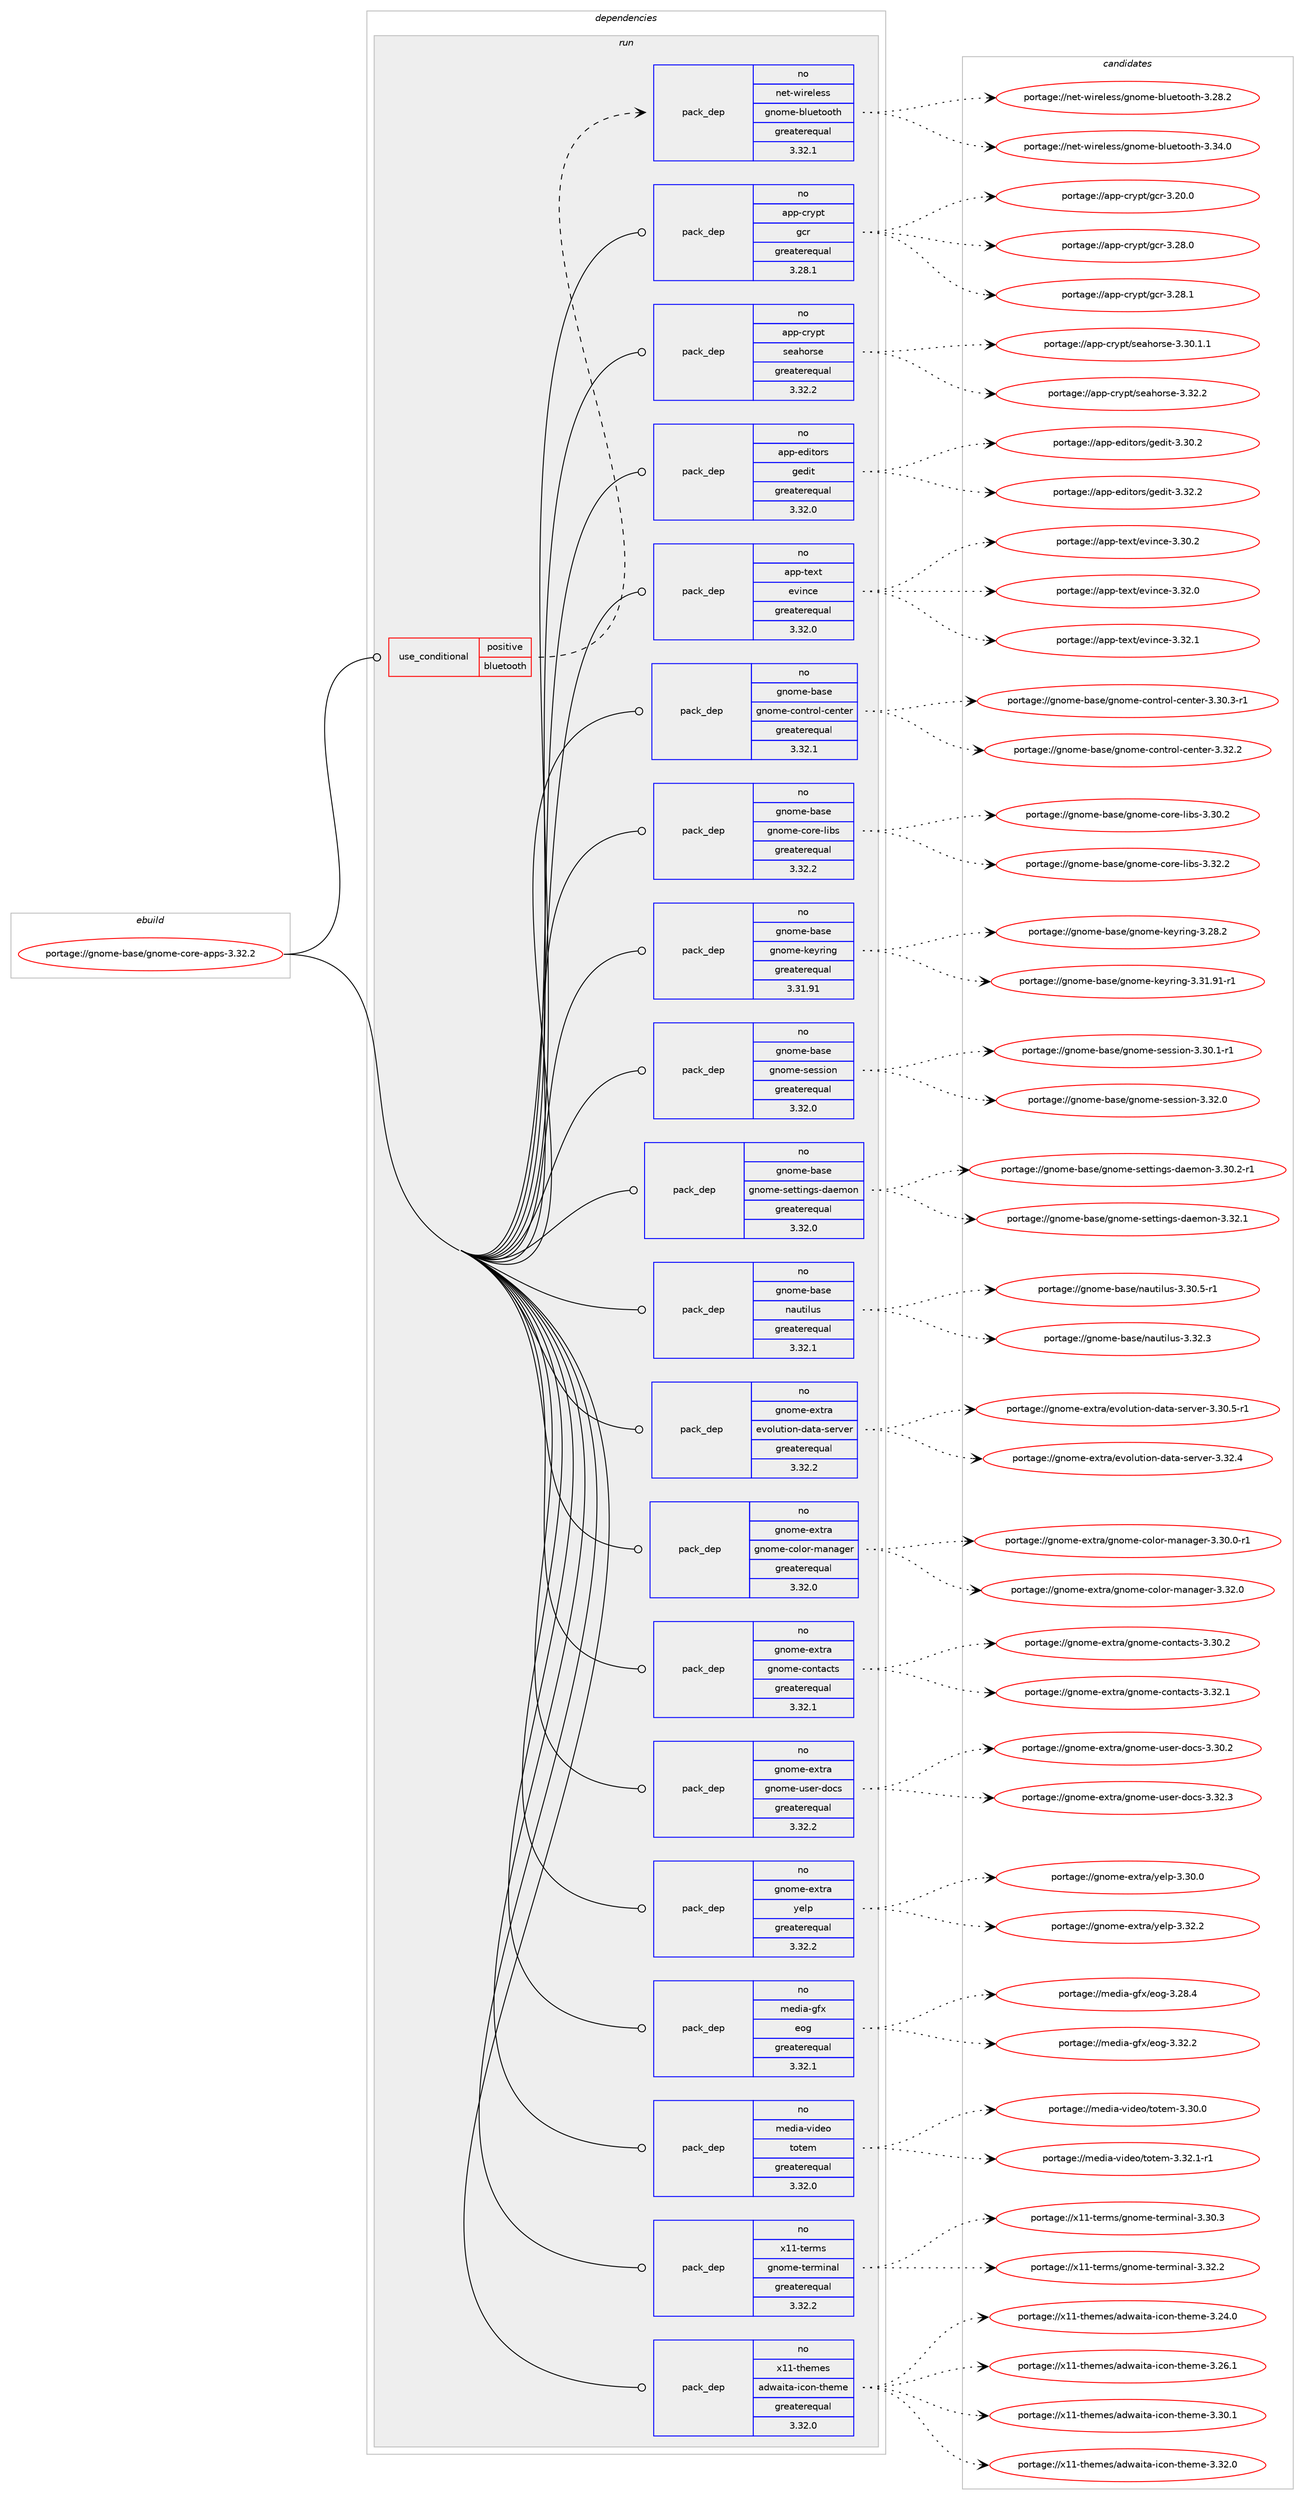 digraph prolog {

# *************
# Graph options
# *************

newrank=true;
concentrate=true;
compound=true;
graph [rankdir=LR,fontname=Helvetica,fontsize=10,ranksep=1.5];#, ranksep=2.5, nodesep=0.2];
edge  [arrowhead=vee];
node  [fontname=Helvetica,fontsize=10];

# **********
# The ebuild
# **********

subgraph cluster_leftcol {
color=gray;
rank=same;
label=<<i>ebuild</i>>;
id [label="portage://gnome-base/gnome-core-apps-3.32.2", color=red, width=4, href="../gnome-base/gnome-core-apps-3.32.2.svg"];
}

# ****************
# The dependencies
# ****************

subgraph cluster_midcol {
color=gray;
label=<<i>dependencies</i>>;
subgraph cluster_compile {
fillcolor="#eeeeee";
style=filled;
label=<<i>compile</i>>;
}
subgraph cluster_compileandrun {
fillcolor="#eeeeee";
style=filled;
label=<<i>compile and run</i>>;
}
subgraph cluster_run {
fillcolor="#eeeeee";
style=filled;
label=<<i>run</i>>;
subgraph cond73999 {
dependency278371 [label=<<TABLE BORDER="0" CELLBORDER="1" CELLSPACING="0" CELLPADDING="4"><TR><TD ROWSPAN="3" CELLPADDING="10">use_conditional</TD></TR><TR><TD>positive</TD></TR><TR><TD>bluetooth</TD></TR></TABLE>>, shape=none, color=red];
subgraph pack200320 {
dependency278372 [label=<<TABLE BORDER="0" CELLBORDER="1" CELLSPACING="0" CELLPADDING="4" WIDTH="220"><TR><TD ROWSPAN="6" CELLPADDING="30">pack_dep</TD></TR><TR><TD WIDTH="110">no</TD></TR><TR><TD>net-wireless</TD></TR><TR><TD>gnome-bluetooth</TD></TR><TR><TD>greaterequal</TD></TR><TR><TD>3.32.1</TD></TR></TABLE>>, shape=none, color=blue];
}
dependency278371:e -> dependency278372:w [weight=20,style="dashed",arrowhead="vee"];
}
id:e -> dependency278371:w [weight=20,style="solid",arrowhead="odot"];
subgraph pack200321 {
dependency278373 [label=<<TABLE BORDER="0" CELLBORDER="1" CELLSPACING="0" CELLPADDING="4" WIDTH="220"><TR><TD ROWSPAN="6" CELLPADDING="30">pack_dep</TD></TR><TR><TD WIDTH="110">no</TD></TR><TR><TD>app-crypt</TD></TR><TR><TD>gcr</TD></TR><TR><TD>greaterequal</TD></TR><TR><TD>3.28.1</TD></TR></TABLE>>, shape=none, color=blue];
}
id:e -> dependency278373:w [weight=20,style="solid",arrowhead="odot"];
subgraph pack200322 {
dependency278374 [label=<<TABLE BORDER="0" CELLBORDER="1" CELLSPACING="0" CELLPADDING="4" WIDTH="220"><TR><TD ROWSPAN="6" CELLPADDING="30">pack_dep</TD></TR><TR><TD WIDTH="110">no</TD></TR><TR><TD>app-crypt</TD></TR><TR><TD>seahorse</TD></TR><TR><TD>greaterequal</TD></TR><TR><TD>3.32.2</TD></TR></TABLE>>, shape=none, color=blue];
}
id:e -> dependency278374:w [weight=20,style="solid",arrowhead="odot"];
subgraph pack200323 {
dependency278375 [label=<<TABLE BORDER="0" CELLBORDER="1" CELLSPACING="0" CELLPADDING="4" WIDTH="220"><TR><TD ROWSPAN="6" CELLPADDING="30">pack_dep</TD></TR><TR><TD WIDTH="110">no</TD></TR><TR><TD>app-editors</TD></TR><TR><TD>gedit</TD></TR><TR><TD>greaterequal</TD></TR><TR><TD>3.32.0</TD></TR></TABLE>>, shape=none, color=blue];
}
id:e -> dependency278375:w [weight=20,style="solid",arrowhead="odot"];
subgraph pack200324 {
dependency278376 [label=<<TABLE BORDER="0" CELLBORDER="1" CELLSPACING="0" CELLPADDING="4" WIDTH="220"><TR><TD ROWSPAN="6" CELLPADDING="30">pack_dep</TD></TR><TR><TD WIDTH="110">no</TD></TR><TR><TD>app-text</TD></TR><TR><TD>evince</TD></TR><TR><TD>greaterequal</TD></TR><TR><TD>3.32.0</TD></TR></TABLE>>, shape=none, color=blue];
}
id:e -> dependency278376:w [weight=20,style="solid",arrowhead="odot"];
subgraph pack200325 {
dependency278377 [label=<<TABLE BORDER="0" CELLBORDER="1" CELLSPACING="0" CELLPADDING="4" WIDTH="220"><TR><TD ROWSPAN="6" CELLPADDING="30">pack_dep</TD></TR><TR><TD WIDTH="110">no</TD></TR><TR><TD>gnome-base</TD></TR><TR><TD>gnome-control-center</TD></TR><TR><TD>greaterequal</TD></TR><TR><TD>3.32.1</TD></TR></TABLE>>, shape=none, color=blue];
}
id:e -> dependency278377:w [weight=20,style="solid",arrowhead="odot"];
subgraph pack200326 {
dependency278378 [label=<<TABLE BORDER="0" CELLBORDER="1" CELLSPACING="0" CELLPADDING="4" WIDTH="220"><TR><TD ROWSPAN="6" CELLPADDING="30">pack_dep</TD></TR><TR><TD WIDTH="110">no</TD></TR><TR><TD>gnome-base</TD></TR><TR><TD>gnome-core-libs</TD></TR><TR><TD>greaterequal</TD></TR><TR><TD>3.32.2</TD></TR></TABLE>>, shape=none, color=blue];
}
id:e -> dependency278378:w [weight=20,style="solid",arrowhead="odot"];
subgraph pack200327 {
dependency278379 [label=<<TABLE BORDER="0" CELLBORDER="1" CELLSPACING="0" CELLPADDING="4" WIDTH="220"><TR><TD ROWSPAN="6" CELLPADDING="30">pack_dep</TD></TR><TR><TD WIDTH="110">no</TD></TR><TR><TD>gnome-base</TD></TR><TR><TD>gnome-keyring</TD></TR><TR><TD>greaterequal</TD></TR><TR><TD>3.31.91</TD></TR></TABLE>>, shape=none, color=blue];
}
id:e -> dependency278379:w [weight=20,style="solid",arrowhead="odot"];
subgraph pack200328 {
dependency278380 [label=<<TABLE BORDER="0" CELLBORDER="1" CELLSPACING="0" CELLPADDING="4" WIDTH="220"><TR><TD ROWSPAN="6" CELLPADDING="30">pack_dep</TD></TR><TR><TD WIDTH="110">no</TD></TR><TR><TD>gnome-base</TD></TR><TR><TD>gnome-session</TD></TR><TR><TD>greaterequal</TD></TR><TR><TD>3.32.0</TD></TR></TABLE>>, shape=none, color=blue];
}
id:e -> dependency278380:w [weight=20,style="solid",arrowhead="odot"];
subgraph pack200329 {
dependency278381 [label=<<TABLE BORDER="0" CELLBORDER="1" CELLSPACING="0" CELLPADDING="4" WIDTH="220"><TR><TD ROWSPAN="6" CELLPADDING="30">pack_dep</TD></TR><TR><TD WIDTH="110">no</TD></TR><TR><TD>gnome-base</TD></TR><TR><TD>gnome-settings-daemon</TD></TR><TR><TD>greaterequal</TD></TR><TR><TD>3.32.0</TD></TR></TABLE>>, shape=none, color=blue];
}
id:e -> dependency278381:w [weight=20,style="solid",arrowhead="odot"];
subgraph pack200330 {
dependency278382 [label=<<TABLE BORDER="0" CELLBORDER="1" CELLSPACING="0" CELLPADDING="4" WIDTH="220"><TR><TD ROWSPAN="6" CELLPADDING="30">pack_dep</TD></TR><TR><TD WIDTH="110">no</TD></TR><TR><TD>gnome-base</TD></TR><TR><TD>nautilus</TD></TR><TR><TD>greaterequal</TD></TR><TR><TD>3.32.1</TD></TR></TABLE>>, shape=none, color=blue];
}
id:e -> dependency278382:w [weight=20,style="solid",arrowhead="odot"];
subgraph pack200331 {
dependency278383 [label=<<TABLE BORDER="0" CELLBORDER="1" CELLSPACING="0" CELLPADDING="4" WIDTH="220"><TR><TD ROWSPAN="6" CELLPADDING="30">pack_dep</TD></TR><TR><TD WIDTH="110">no</TD></TR><TR><TD>gnome-extra</TD></TR><TR><TD>evolution-data-server</TD></TR><TR><TD>greaterequal</TD></TR><TR><TD>3.32.2</TD></TR></TABLE>>, shape=none, color=blue];
}
id:e -> dependency278383:w [weight=20,style="solid",arrowhead="odot"];
subgraph pack200332 {
dependency278384 [label=<<TABLE BORDER="0" CELLBORDER="1" CELLSPACING="0" CELLPADDING="4" WIDTH="220"><TR><TD ROWSPAN="6" CELLPADDING="30">pack_dep</TD></TR><TR><TD WIDTH="110">no</TD></TR><TR><TD>gnome-extra</TD></TR><TR><TD>gnome-color-manager</TD></TR><TR><TD>greaterequal</TD></TR><TR><TD>3.32.0</TD></TR></TABLE>>, shape=none, color=blue];
}
id:e -> dependency278384:w [weight=20,style="solid",arrowhead="odot"];
subgraph pack200333 {
dependency278385 [label=<<TABLE BORDER="0" CELLBORDER="1" CELLSPACING="0" CELLPADDING="4" WIDTH="220"><TR><TD ROWSPAN="6" CELLPADDING="30">pack_dep</TD></TR><TR><TD WIDTH="110">no</TD></TR><TR><TD>gnome-extra</TD></TR><TR><TD>gnome-contacts</TD></TR><TR><TD>greaterequal</TD></TR><TR><TD>3.32.1</TD></TR></TABLE>>, shape=none, color=blue];
}
id:e -> dependency278385:w [weight=20,style="solid",arrowhead="odot"];
subgraph pack200334 {
dependency278386 [label=<<TABLE BORDER="0" CELLBORDER="1" CELLSPACING="0" CELLPADDING="4" WIDTH="220"><TR><TD ROWSPAN="6" CELLPADDING="30">pack_dep</TD></TR><TR><TD WIDTH="110">no</TD></TR><TR><TD>gnome-extra</TD></TR><TR><TD>gnome-user-docs</TD></TR><TR><TD>greaterequal</TD></TR><TR><TD>3.32.2</TD></TR></TABLE>>, shape=none, color=blue];
}
id:e -> dependency278386:w [weight=20,style="solid",arrowhead="odot"];
subgraph pack200335 {
dependency278387 [label=<<TABLE BORDER="0" CELLBORDER="1" CELLSPACING="0" CELLPADDING="4" WIDTH="220"><TR><TD ROWSPAN="6" CELLPADDING="30">pack_dep</TD></TR><TR><TD WIDTH="110">no</TD></TR><TR><TD>gnome-extra</TD></TR><TR><TD>yelp</TD></TR><TR><TD>greaterequal</TD></TR><TR><TD>3.32.2</TD></TR></TABLE>>, shape=none, color=blue];
}
id:e -> dependency278387:w [weight=20,style="solid",arrowhead="odot"];
subgraph pack200336 {
dependency278388 [label=<<TABLE BORDER="0" CELLBORDER="1" CELLSPACING="0" CELLPADDING="4" WIDTH="220"><TR><TD ROWSPAN="6" CELLPADDING="30">pack_dep</TD></TR><TR><TD WIDTH="110">no</TD></TR><TR><TD>media-gfx</TD></TR><TR><TD>eog</TD></TR><TR><TD>greaterequal</TD></TR><TR><TD>3.32.1</TD></TR></TABLE>>, shape=none, color=blue];
}
id:e -> dependency278388:w [weight=20,style="solid",arrowhead="odot"];
subgraph pack200337 {
dependency278389 [label=<<TABLE BORDER="0" CELLBORDER="1" CELLSPACING="0" CELLPADDING="4" WIDTH="220"><TR><TD ROWSPAN="6" CELLPADDING="30">pack_dep</TD></TR><TR><TD WIDTH="110">no</TD></TR><TR><TD>media-video</TD></TR><TR><TD>totem</TD></TR><TR><TD>greaterequal</TD></TR><TR><TD>3.32.0</TD></TR></TABLE>>, shape=none, color=blue];
}
id:e -> dependency278389:w [weight=20,style="solid",arrowhead="odot"];
subgraph pack200338 {
dependency278390 [label=<<TABLE BORDER="0" CELLBORDER="1" CELLSPACING="0" CELLPADDING="4" WIDTH="220"><TR><TD ROWSPAN="6" CELLPADDING="30">pack_dep</TD></TR><TR><TD WIDTH="110">no</TD></TR><TR><TD>x11-terms</TD></TR><TR><TD>gnome-terminal</TD></TR><TR><TD>greaterequal</TD></TR><TR><TD>3.32.2</TD></TR></TABLE>>, shape=none, color=blue];
}
id:e -> dependency278390:w [weight=20,style="solid",arrowhead="odot"];
subgraph pack200339 {
dependency278391 [label=<<TABLE BORDER="0" CELLBORDER="1" CELLSPACING="0" CELLPADDING="4" WIDTH="220"><TR><TD ROWSPAN="6" CELLPADDING="30">pack_dep</TD></TR><TR><TD WIDTH="110">no</TD></TR><TR><TD>x11-themes</TD></TR><TR><TD>adwaita-icon-theme</TD></TR><TR><TD>greaterequal</TD></TR><TR><TD>3.32.0</TD></TR></TABLE>>, shape=none, color=blue];
}
id:e -> dependency278391:w [weight=20,style="solid",arrowhead="odot"];
}
}

# **************
# The candidates
# **************

subgraph cluster_choices {
rank=same;
color=gray;
label=<<i>candidates</i>>;

subgraph choice200320 {
color=black;
nodesep=1;
choiceportage1101011164511910511410110810111511547103110111109101459810811710111611111111610445514650564650 [label="portage://net-wireless/gnome-bluetooth-3.28.2", color=red, width=4,href="../net-wireless/gnome-bluetooth-3.28.2.svg"];
choiceportage1101011164511910511410110810111511547103110111109101459810811710111611111111610445514651524648 [label="portage://net-wireless/gnome-bluetooth-3.34.0", color=red, width=4,href="../net-wireless/gnome-bluetooth-3.34.0.svg"];
dependency278372:e -> choiceportage1101011164511910511410110810111511547103110111109101459810811710111611111111610445514650564650:w [style=dotted,weight="100"];
dependency278372:e -> choiceportage1101011164511910511410110810111511547103110111109101459810811710111611111111610445514651524648:w [style=dotted,weight="100"];
}
subgraph choice200321 {
color=black;
nodesep=1;
choiceportage971121124599114121112116471039911445514650484648 [label="portage://app-crypt/gcr-3.20.0", color=red, width=4,href="../app-crypt/gcr-3.20.0.svg"];
choiceportage971121124599114121112116471039911445514650564648 [label="portage://app-crypt/gcr-3.28.0", color=red, width=4,href="../app-crypt/gcr-3.28.0.svg"];
choiceportage971121124599114121112116471039911445514650564649 [label="portage://app-crypt/gcr-3.28.1", color=red, width=4,href="../app-crypt/gcr-3.28.1.svg"];
dependency278373:e -> choiceportage971121124599114121112116471039911445514650484648:w [style=dotted,weight="100"];
dependency278373:e -> choiceportage971121124599114121112116471039911445514650564648:w [style=dotted,weight="100"];
dependency278373:e -> choiceportage971121124599114121112116471039911445514650564649:w [style=dotted,weight="100"];
}
subgraph choice200322 {
color=black;
nodesep=1;
choiceportage9711211245991141211121164711510197104111114115101455146514846494649 [label="portage://app-crypt/seahorse-3.30.1.1", color=red, width=4,href="../app-crypt/seahorse-3.30.1.1.svg"];
choiceportage971121124599114121112116471151019710411111411510145514651504650 [label="portage://app-crypt/seahorse-3.32.2", color=red, width=4,href="../app-crypt/seahorse-3.32.2.svg"];
dependency278374:e -> choiceportage9711211245991141211121164711510197104111114115101455146514846494649:w [style=dotted,weight="100"];
dependency278374:e -> choiceportage971121124599114121112116471151019710411111411510145514651504650:w [style=dotted,weight="100"];
}
subgraph choice200323 {
color=black;
nodesep=1;
choiceportage97112112451011001051161111141154710310110010511645514651484650 [label="portage://app-editors/gedit-3.30.2", color=red, width=4,href="../app-editors/gedit-3.30.2.svg"];
choiceportage97112112451011001051161111141154710310110010511645514651504650 [label="portage://app-editors/gedit-3.32.2", color=red, width=4,href="../app-editors/gedit-3.32.2.svg"];
dependency278375:e -> choiceportage97112112451011001051161111141154710310110010511645514651484650:w [style=dotted,weight="100"];
dependency278375:e -> choiceportage97112112451011001051161111141154710310110010511645514651504650:w [style=dotted,weight="100"];
}
subgraph choice200324 {
color=black;
nodesep=1;
choiceportage9711211245116101120116471011181051109910145514651484650 [label="portage://app-text/evince-3.30.2", color=red, width=4,href="../app-text/evince-3.30.2.svg"];
choiceportage9711211245116101120116471011181051109910145514651504648 [label="portage://app-text/evince-3.32.0", color=red, width=4,href="../app-text/evince-3.32.0.svg"];
choiceportage9711211245116101120116471011181051109910145514651504649 [label="portage://app-text/evince-3.32.1", color=red, width=4,href="../app-text/evince-3.32.1.svg"];
dependency278376:e -> choiceportage9711211245116101120116471011181051109910145514651484650:w [style=dotted,weight="100"];
dependency278376:e -> choiceportage9711211245116101120116471011181051109910145514651504648:w [style=dotted,weight="100"];
dependency278376:e -> choiceportage9711211245116101120116471011181051109910145514651504649:w [style=dotted,weight="100"];
}
subgraph choice200325 {
color=black;
nodesep=1;
choiceportage1031101111091014598971151014710311011110910145991111101161141111084599101110116101114455146514846514511449 [label="portage://gnome-base/gnome-control-center-3.30.3-r1", color=red, width=4,href="../gnome-base/gnome-control-center-3.30.3-r1.svg"];
choiceportage103110111109101459897115101471031101111091014599111110116114111108459910111011610111445514651504650 [label="portage://gnome-base/gnome-control-center-3.32.2", color=red, width=4,href="../gnome-base/gnome-control-center-3.32.2.svg"];
dependency278377:e -> choiceportage1031101111091014598971151014710311011110910145991111101161141111084599101110116101114455146514846514511449:w [style=dotted,weight="100"];
dependency278377:e -> choiceportage103110111109101459897115101471031101111091014599111110116114111108459910111011610111445514651504650:w [style=dotted,weight="100"];
}
subgraph choice200326 {
color=black;
nodesep=1;
choiceportage103110111109101459897115101471031101111091014599111114101451081059811545514651484650 [label="portage://gnome-base/gnome-core-libs-3.30.2", color=red, width=4,href="../gnome-base/gnome-core-libs-3.30.2.svg"];
choiceportage103110111109101459897115101471031101111091014599111114101451081059811545514651504650 [label="portage://gnome-base/gnome-core-libs-3.32.2", color=red, width=4,href="../gnome-base/gnome-core-libs-3.32.2.svg"];
dependency278378:e -> choiceportage103110111109101459897115101471031101111091014599111114101451081059811545514651484650:w [style=dotted,weight="100"];
dependency278378:e -> choiceportage103110111109101459897115101471031101111091014599111114101451081059811545514651504650:w [style=dotted,weight="100"];
}
subgraph choice200327 {
color=black;
nodesep=1;
choiceportage103110111109101459897115101471031101111091014510710112111410511010345514650564650 [label="portage://gnome-base/gnome-keyring-3.28.2", color=red, width=4,href="../gnome-base/gnome-keyring-3.28.2.svg"];
choiceportage103110111109101459897115101471031101111091014510710112111410511010345514651494657494511449 [label="portage://gnome-base/gnome-keyring-3.31.91-r1", color=red, width=4,href="../gnome-base/gnome-keyring-3.31.91-r1.svg"];
dependency278379:e -> choiceportage103110111109101459897115101471031101111091014510710112111410511010345514650564650:w [style=dotted,weight="100"];
dependency278379:e -> choiceportage103110111109101459897115101471031101111091014510710112111410511010345514651494657494511449:w [style=dotted,weight="100"];
}
subgraph choice200328 {
color=black;
nodesep=1;
choiceportage1031101111091014598971151014710311011110910145115101115115105111110455146514846494511449 [label="portage://gnome-base/gnome-session-3.30.1-r1", color=red, width=4,href="../gnome-base/gnome-session-3.30.1-r1.svg"];
choiceportage103110111109101459897115101471031101111091014511510111511510511111045514651504648 [label="portage://gnome-base/gnome-session-3.32.0", color=red, width=4,href="../gnome-base/gnome-session-3.32.0.svg"];
dependency278380:e -> choiceportage1031101111091014598971151014710311011110910145115101115115105111110455146514846494511449:w [style=dotted,weight="100"];
dependency278380:e -> choiceportage103110111109101459897115101471031101111091014511510111511510511111045514651504648:w [style=dotted,weight="100"];
}
subgraph choice200329 {
color=black;
nodesep=1;
choiceportage10311011110910145989711510147103110111109101451151011161161051101031154510097101109111110455146514846504511449 [label="portage://gnome-base/gnome-settings-daemon-3.30.2-r1", color=red, width=4,href="../gnome-base/gnome-settings-daemon-3.30.2-r1.svg"];
choiceportage1031101111091014598971151014710311011110910145115101116116105110103115451009710110911111045514651504649 [label="portage://gnome-base/gnome-settings-daemon-3.32.1", color=red, width=4,href="../gnome-base/gnome-settings-daemon-3.32.1.svg"];
dependency278381:e -> choiceportage10311011110910145989711510147103110111109101451151011161161051101031154510097101109111110455146514846504511449:w [style=dotted,weight="100"];
dependency278381:e -> choiceportage1031101111091014598971151014710311011110910145115101116116105110103115451009710110911111045514651504649:w [style=dotted,weight="100"];
}
subgraph choice200330 {
color=black;
nodesep=1;
choiceportage1031101111091014598971151014711097117116105108117115455146514846534511449 [label="portage://gnome-base/nautilus-3.30.5-r1", color=red, width=4,href="../gnome-base/nautilus-3.30.5-r1.svg"];
choiceportage103110111109101459897115101471109711711610510811711545514651504651 [label="portage://gnome-base/nautilus-3.32.3", color=red, width=4,href="../gnome-base/nautilus-3.32.3.svg"];
dependency278382:e -> choiceportage1031101111091014598971151014711097117116105108117115455146514846534511449:w [style=dotted,weight="100"];
dependency278382:e -> choiceportage103110111109101459897115101471109711711610510811711545514651504651:w [style=dotted,weight="100"];
}
subgraph choice200331 {
color=black;
nodesep=1;
choiceportage10311011110910145101120116114974710111811110811711610511111045100971169745115101114118101114455146514846534511449 [label="portage://gnome-extra/evolution-data-server-3.30.5-r1", color=red, width=4,href="../gnome-extra/evolution-data-server-3.30.5-r1.svg"];
choiceportage1031101111091014510112011611497471011181111081171161051111104510097116974511510111411810111445514651504652 [label="portage://gnome-extra/evolution-data-server-3.32.4", color=red, width=4,href="../gnome-extra/evolution-data-server-3.32.4.svg"];
dependency278383:e -> choiceportage10311011110910145101120116114974710111811110811711610511111045100971169745115101114118101114455146514846534511449:w [style=dotted,weight="100"];
dependency278383:e -> choiceportage1031101111091014510112011611497471011181111081171161051111104510097116974511510111411810111445514651504652:w [style=dotted,weight="100"];
}
subgraph choice200332 {
color=black;
nodesep=1;
choiceportage1031101111091014510112011611497471031101111091014599111108111114451099711097103101114455146514846484511449 [label="portage://gnome-extra/gnome-color-manager-3.30.0-r1", color=red, width=4,href="../gnome-extra/gnome-color-manager-3.30.0-r1.svg"];
choiceportage103110111109101451011201161149747103110111109101459911110811111445109971109710310111445514651504648 [label="portage://gnome-extra/gnome-color-manager-3.32.0", color=red, width=4,href="../gnome-extra/gnome-color-manager-3.32.0.svg"];
dependency278384:e -> choiceportage1031101111091014510112011611497471031101111091014599111108111114451099711097103101114455146514846484511449:w [style=dotted,weight="100"];
dependency278384:e -> choiceportage103110111109101451011201161149747103110111109101459911110811111445109971109710310111445514651504648:w [style=dotted,weight="100"];
}
subgraph choice200333 {
color=black;
nodesep=1;
choiceportage1031101111091014510112011611497471031101111091014599111110116979911611545514651484650 [label="portage://gnome-extra/gnome-contacts-3.30.2", color=red, width=4,href="../gnome-extra/gnome-contacts-3.30.2.svg"];
choiceportage1031101111091014510112011611497471031101111091014599111110116979911611545514651504649 [label="portage://gnome-extra/gnome-contacts-3.32.1", color=red, width=4,href="../gnome-extra/gnome-contacts-3.32.1.svg"];
dependency278385:e -> choiceportage1031101111091014510112011611497471031101111091014599111110116979911611545514651484650:w [style=dotted,weight="100"];
dependency278385:e -> choiceportage1031101111091014510112011611497471031101111091014599111110116979911611545514651504649:w [style=dotted,weight="100"];
}
subgraph choice200334 {
color=black;
nodesep=1;
choiceportage10311011110910145101120116114974710311011110910145117115101114451001119911545514651484650 [label="portage://gnome-extra/gnome-user-docs-3.30.2", color=red, width=4,href="../gnome-extra/gnome-user-docs-3.30.2.svg"];
choiceportage10311011110910145101120116114974710311011110910145117115101114451001119911545514651504651 [label="portage://gnome-extra/gnome-user-docs-3.32.3", color=red, width=4,href="../gnome-extra/gnome-user-docs-3.32.3.svg"];
dependency278386:e -> choiceportage10311011110910145101120116114974710311011110910145117115101114451001119911545514651484650:w [style=dotted,weight="100"];
dependency278386:e -> choiceportage10311011110910145101120116114974710311011110910145117115101114451001119911545514651504651:w [style=dotted,weight="100"];
}
subgraph choice200335 {
color=black;
nodesep=1;
choiceportage10311011110910145101120116114974712110110811245514651484648 [label="portage://gnome-extra/yelp-3.30.0", color=red, width=4,href="../gnome-extra/yelp-3.30.0.svg"];
choiceportage10311011110910145101120116114974712110110811245514651504650 [label="portage://gnome-extra/yelp-3.32.2", color=red, width=4,href="../gnome-extra/yelp-3.32.2.svg"];
dependency278387:e -> choiceportage10311011110910145101120116114974712110110811245514651484648:w [style=dotted,weight="100"];
dependency278387:e -> choiceportage10311011110910145101120116114974712110110811245514651504650:w [style=dotted,weight="100"];
}
subgraph choice200336 {
color=black;
nodesep=1;
choiceportage10910110010597451031021204710111110345514650564652 [label="portage://media-gfx/eog-3.28.4", color=red, width=4,href="../media-gfx/eog-3.28.4.svg"];
choiceportage10910110010597451031021204710111110345514651504650 [label="portage://media-gfx/eog-3.32.2", color=red, width=4,href="../media-gfx/eog-3.32.2.svg"];
dependency278388:e -> choiceportage10910110010597451031021204710111110345514650564652:w [style=dotted,weight="100"];
dependency278388:e -> choiceportage10910110010597451031021204710111110345514651504650:w [style=dotted,weight="100"];
}
subgraph choice200337 {
color=black;
nodesep=1;
choiceportage10910110010597451181051001011114711611111610110945514651484648 [label="portage://media-video/totem-3.30.0", color=red, width=4,href="../media-video/totem-3.30.0.svg"];
choiceportage109101100105974511810510010111147116111116101109455146515046494511449 [label="portage://media-video/totem-3.32.1-r1", color=red, width=4,href="../media-video/totem-3.32.1-r1.svg"];
dependency278389:e -> choiceportage10910110010597451181051001011114711611111610110945514651484648:w [style=dotted,weight="100"];
dependency278389:e -> choiceportage109101100105974511810510010111147116111116101109455146515046494511449:w [style=dotted,weight="100"];
}
subgraph choice200338 {
color=black;
nodesep=1;
choiceportage12049494511610111410911547103110111109101451161011141091051109710845514651484651 [label="portage://x11-terms/gnome-terminal-3.30.3", color=red, width=4,href="../x11-terms/gnome-terminal-3.30.3.svg"];
choiceportage12049494511610111410911547103110111109101451161011141091051109710845514651504650 [label="portage://x11-terms/gnome-terminal-3.32.2", color=red, width=4,href="../x11-terms/gnome-terminal-3.32.2.svg"];
dependency278390:e -> choiceportage12049494511610111410911547103110111109101451161011141091051109710845514651484651:w [style=dotted,weight="100"];
dependency278390:e -> choiceportage12049494511610111410911547103110111109101451161011141091051109710845514651504650:w [style=dotted,weight="100"];
}
subgraph choice200339 {
color=black;
nodesep=1;
choiceportage1204949451161041011091011154797100119971051169745105991111104511610410110910145514650524648 [label="portage://x11-themes/adwaita-icon-theme-3.24.0", color=red, width=4,href="../x11-themes/adwaita-icon-theme-3.24.0.svg"];
choiceportage1204949451161041011091011154797100119971051169745105991111104511610410110910145514650544649 [label="portage://x11-themes/adwaita-icon-theme-3.26.1", color=red, width=4,href="../x11-themes/adwaita-icon-theme-3.26.1.svg"];
choiceportage1204949451161041011091011154797100119971051169745105991111104511610410110910145514651484649 [label="portage://x11-themes/adwaita-icon-theme-3.30.1", color=red, width=4,href="../x11-themes/adwaita-icon-theme-3.30.1.svg"];
choiceportage1204949451161041011091011154797100119971051169745105991111104511610410110910145514651504648 [label="portage://x11-themes/adwaita-icon-theme-3.32.0", color=red, width=4,href="../x11-themes/adwaita-icon-theme-3.32.0.svg"];
dependency278391:e -> choiceportage1204949451161041011091011154797100119971051169745105991111104511610410110910145514650524648:w [style=dotted,weight="100"];
dependency278391:e -> choiceportage1204949451161041011091011154797100119971051169745105991111104511610410110910145514650544649:w [style=dotted,weight="100"];
dependency278391:e -> choiceportage1204949451161041011091011154797100119971051169745105991111104511610410110910145514651484649:w [style=dotted,weight="100"];
dependency278391:e -> choiceportage1204949451161041011091011154797100119971051169745105991111104511610410110910145514651504648:w [style=dotted,weight="100"];
}
}

}
